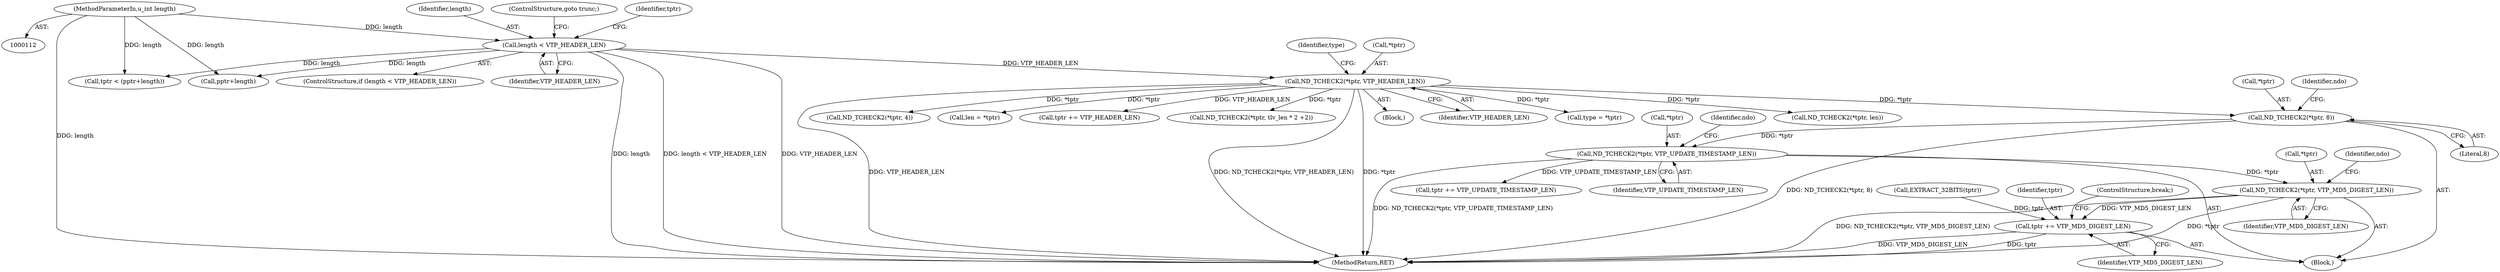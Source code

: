 digraph "0_tcpdump_c5dd7bef5e54da5996dc4713284aa6266ae75b75@pointer" {
"1000264" [label="(Call,ND_TCHECK2(*tptr, VTP_MD5_DIGEST_LEN))"];
"1000240" [label="(Call,ND_TCHECK2(*tptr, VTP_UPDATE_TIMESTAMP_LEN))"];
"1000220" [label="(Call,ND_TCHECK2(*tptr, 8))"];
"1000132" [label="(Call,ND_TCHECK2(*tptr, VTP_HEADER_LEN))"];
"1000125" [label="(Call,length < VTP_HEADER_LEN)"];
"1000115" [label="(MethodParameterIn,u_int length)"];
"1000290" [label="(Call,tptr += VTP_MD5_DIGEST_LEN)"];
"1000137" [label="(Identifier,type)"];
"1000124" [label="(ControlStructure,if (length < VTP_HEADER_LEN))"];
"1000261" [label="(Call,tptr += VTP_UPDATE_TIMESTAMP_LEN)"];
"1000316" [label="(Call,len = *tptr)"];
"1000265" [label="(Call,*tptr)"];
"1000308" [label="(Call,tptr < (pptr+length))"];
"1000126" [label="(Identifier,length)"];
"1000291" [label="(Identifier,tptr)"];
"1000213" [label="(Call,tptr += VTP_HEADER_LEN)"];
"1000127" [label="(Identifier,VTP_HEADER_LEN)"];
"1000241" [label="(Call,*tptr)"];
"1000243" [label="(Identifier,VTP_UPDATE_TIMESTAMP_LEN)"];
"1000218" [label="(Block,)"];
"1000223" [label="(Literal,8)"];
"1000292" [label="(Identifier,VTP_MD5_DIGEST_LEN)"];
"1000125" [label="(Call,length < VTP_HEADER_LEN)"];
"1000270" [label="(Identifier,ndo)"];
"1000264" [label="(Call,ND_TCHECK2(*tptr, VTP_MD5_DIGEST_LEN))"];
"1000115" [label="(MethodParameterIn,u_int length)"];
"1000310" [label="(Call,pptr+length)"];
"1000132" [label="(Call,ND_TCHECK2(*tptr, VTP_HEADER_LEN))"];
"1000444" [label="(Call,ND_TCHECK2(*tptr, tlv_len * 2 +2))"];
"1000293" [label="(ControlStructure,break;)"];
"1000581" [label="(MethodReturn,RET)"];
"1000221" [label="(Call,*tptr)"];
"1000267" [label="(Identifier,VTP_MD5_DIGEST_LEN)"];
"1000116" [label="(Block,)"];
"1000133" [label="(Call,*tptr)"];
"1000128" [label="(ControlStructure,goto trunc;)"];
"1000220" [label="(Call,ND_TCHECK2(*tptr, 8))"];
"1000226" [label="(Identifier,ndo)"];
"1000246" [label="(Identifier,ndo)"];
"1000240" [label="(Call,ND_TCHECK2(*tptr, VTP_UPDATE_TIMESTAMP_LEN))"];
"1000135" [label="(Identifier,VTP_HEADER_LEN)"];
"1000413" [label="(Call,type = *tptr)"];
"1000290" [label="(Call,tptr += VTP_MD5_DIGEST_LEN)"];
"1000325" [label="(Call,ND_TCHECK2(*tptr, len))"];
"1000559" [label="(Call,ND_TCHECK2(*tptr, 4))"];
"1000274" [label="(Call,EXTRACT_32BITS(tptr))"];
"1000130" [label="(Identifier,tptr)"];
"1000264" -> "1000218"  [label="AST: "];
"1000264" -> "1000267"  [label="CFG: "];
"1000265" -> "1000264"  [label="AST: "];
"1000267" -> "1000264"  [label="AST: "];
"1000270" -> "1000264"  [label="CFG: "];
"1000264" -> "1000581"  [label="DDG: *tptr"];
"1000264" -> "1000581"  [label="DDG: ND_TCHECK2(*tptr, VTP_MD5_DIGEST_LEN)"];
"1000240" -> "1000264"  [label="DDG: *tptr"];
"1000264" -> "1000290"  [label="DDG: VTP_MD5_DIGEST_LEN"];
"1000240" -> "1000218"  [label="AST: "];
"1000240" -> "1000243"  [label="CFG: "];
"1000241" -> "1000240"  [label="AST: "];
"1000243" -> "1000240"  [label="AST: "];
"1000246" -> "1000240"  [label="CFG: "];
"1000240" -> "1000581"  [label="DDG: ND_TCHECK2(*tptr, VTP_UPDATE_TIMESTAMP_LEN)"];
"1000220" -> "1000240"  [label="DDG: *tptr"];
"1000240" -> "1000261"  [label="DDG: VTP_UPDATE_TIMESTAMP_LEN"];
"1000220" -> "1000218"  [label="AST: "];
"1000220" -> "1000223"  [label="CFG: "];
"1000221" -> "1000220"  [label="AST: "];
"1000223" -> "1000220"  [label="AST: "];
"1000226" -> "1000220"  [label="CFG: "];
"1000220" -> "1000581"  [label="DDG: ND_TCHECK2(*tptr, 8)"];
"1000132" -> "1000220"  [label="DDG: *tptr"];
"1000132" -> "1000116"  [label="AST: "];
"1000132" -> "1000135"  [label="CFG: "];
"1000133" -> "1000132"  [label="AST: "];
"1000135" -> "1000132"  [label="AST: "];
"1000137" -> "1000132"  [label="CFG: "];
"1000132" -> "1000581"  [label="DDG: ND_TCHECK2(*tptr, VTP_HEADER_LEN)"];
"1000132" -> "1000581"  [label="DDG: *tptr"];
"1000132" -> "1000581"  [label="DDG: VTP_HEADER_LEN"];
"1000125" -> "1000132"  [label="DDG: VTP_HEADER_LEN"];
"1000132" -> "1000213"  [label="DDG: VTP_HEADER_LEN"];
"1000132" -> "1000316"  [label="DDG: *tptr"];
"1000132" -> "1000325"  [label="DDG: *tptr"];
"1000132" -> "1000413"  [label="DDG: *tptr"];
"1000132" -> "1000444"  [label="DDG: *tptr"];
"1000132" -> "1000559"  [label="DDG: *tptr"];
"1000125" -> "1000124"  [label="AST: "];
"1000125" -> "1000127"  [label="CFG: "];
"1000126" -> "1000125"  [label="AST: "];
"1000127" -> "1000125"  [label="AST: "];
"1000128" -> "1000125"  [label="CFG: "];
"1000130" -> "1000125"  [label="CFG: "];
"1000125" -> "1000581"  [label="DDG: length"];
"1000125" -> "1000581"  [label="DDG: length < VTP_HEADER_LEN"];
"1000125" -> "1000581"  [label="DDG: VTP_HEADER_LEN"];
"1000115" -> "1000125"  [label="DDG: length"];
"1000125" -> "1000308"  [label="DDG: length"];
"1000125" -> "1000310"  [label="DDG: length"];
"1000115" -> "1000112"  [label="AST: "];
"1000115" -> "1000581"  [label="DDG: length"];
"1000115" -> "1000308"  [label="DDG: length"];
"1000115" -> "1000310"  [label="DDG: length"];
"1000290" -> "1000218"  [label="AST: "];
"1000290" -> "1000292"  [label="CFG: "];
"1000291" -> "1000290"  [label="AST: "];
"1000292" -> "1000290"  [label="AST: "];
"1000293" -> "1000290"  [label="CFG: "];
"1000290" -> "1000581"  [label="DDG: tptr"];
"1000290" -> "1000581"  [label="DDG: VTP_MD5_DIGEST_LEN"];
"1000274" -> "1000290"  [label="DDG: tptr"];
}
